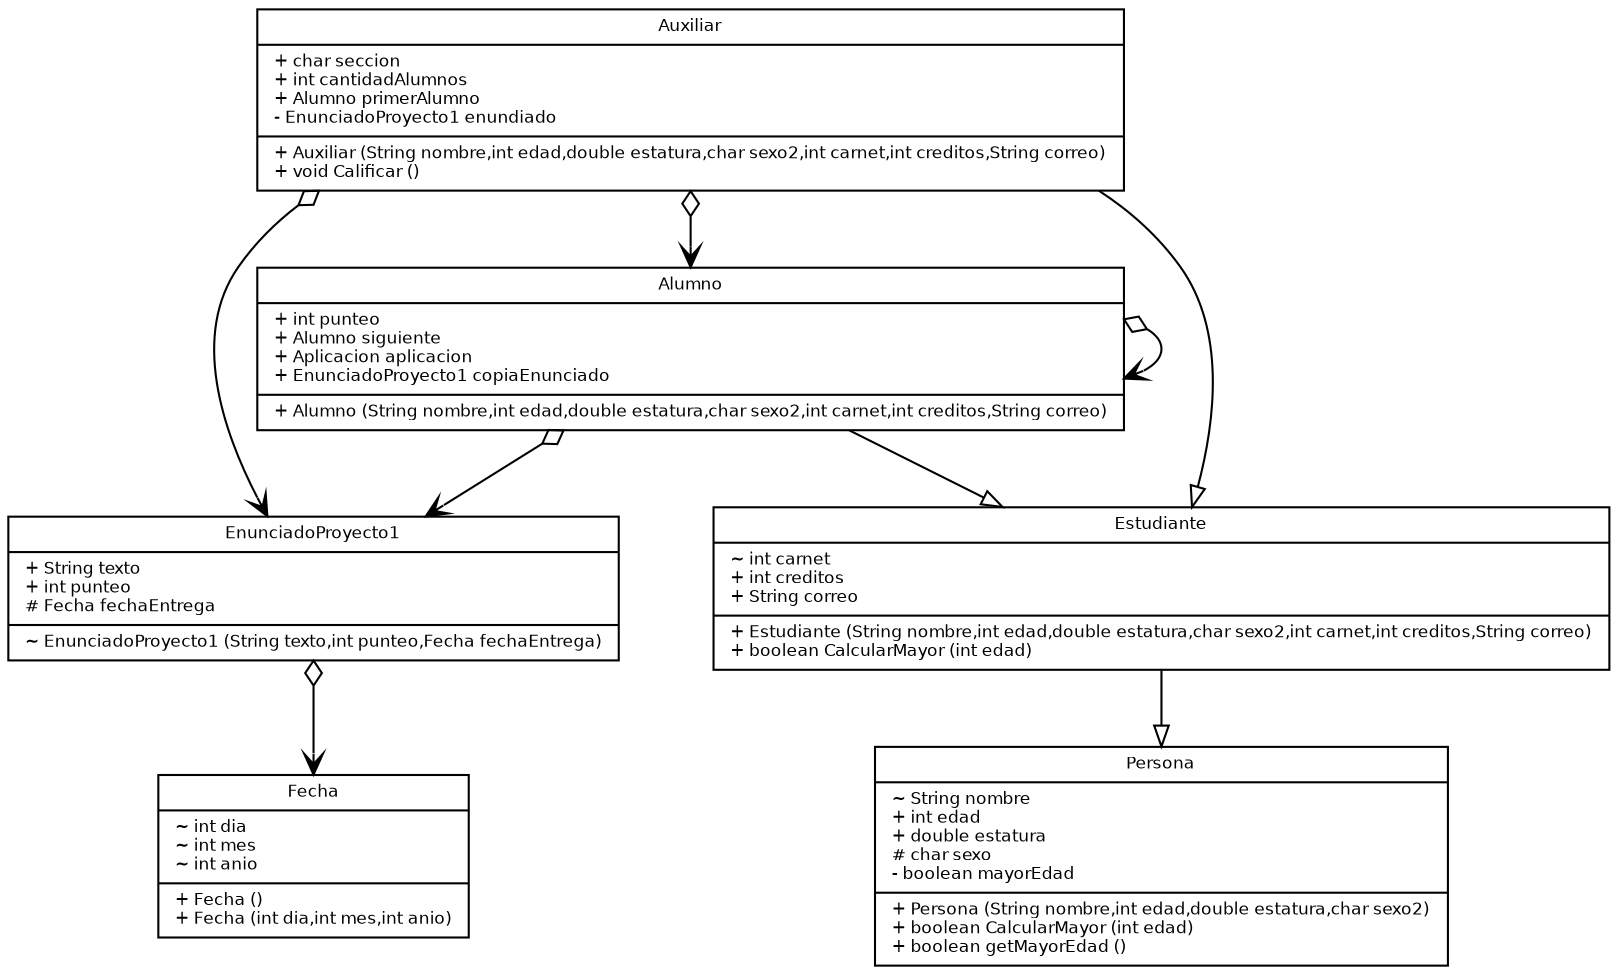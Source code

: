 digraph G{
fontname = "Bitstream Vera Sans" 
fontsize = 9 
node[
fontname = "Bitstream Vera Sans"
fontsize = 8
shape = "record"
]
edge [
fontname = "Bitstream Vera Sans"
fontsize = 8
] 
Alumno[ label = "{Alumno| + int punteo\l+ Alumno siguiente\l+ Aplicacion aplicacion\l+ EnunciadoProyecto1 copiaEnunciado\l| +  Alumno (String nombre,int edad,double estatura,char sexo2,int carnet,int creditos,String correo)\l}" ]
Auxiliar[ label = "{Auxiliar| + char seccion\l+ int cantidadAlumnos\l+ Alumno primerAlumno\l- EnunciadoProyecto1 enundiado\l| +  Auxiliar (String nombre,int edad,double estatura,char sexo2,int carnet,int creditos,String correo)\l+ void Calificar ()\l}" ]
EnunciadoProyecto1[ label = "{EnunciadoProyecto1| + String texto\l+ int punteo\l# Fecha fechaEntrega\l| ~  EnunciadoProyecto1 (String texto,int punteo,Fecha fechaEntrega)\l}" ]
Estudiante[ label = "{Estudiante| ~ int carnet\l+ int creditos\l+ String correo\l| +  Estudiante (String nombre,int edad,double estatura,char sexo2,int carnet,int creditos,String correo)\l+ boolean CalcularMayor (int edad)\l}" ]
Fecha[ label = "{Fecha| ~ int dia\l~ int mes\l~ int anio\l| +  Fecha ()\l+  Fecha (int dia,int mes,int anio)\l}" ]
Persona[ label = "{Persona| ~ String nombre\l+ int edad\l+ double estatura\l# char sexo\l- boolean mayorEdad\l| +  Persona (String nombre,int edad,double estatura,char sexo2)\l+ boolean CalcularMayor (int edad)\l+ boolean getMayorEdad ()\l}" ]
Alumno->Estudiante [dir=forward arrowhead="empty"]Alumno->Alumno
 [dir=both arrowhead="vee" arrowtail="ediamond"]
Alumno->EnunciadoProyecto1
 [dir=both arrowhead="vee" arrowtail="ediamond"]

Auxiliar->Estudiante [dir=forward arrowhead="empty"]Auxiliar->Alumno
 [dir=both arrowhead="vee" arrowtail="ediamond"]
Auxiliar->EnunciadoProyecto1
 [dir=both arrowhead="vee" arrowtail="ediamond"]

EnunciadoProyecto1->Fecha
 [dir=both arrowhead="vee" arrowtail="ediamond"]

Estudiante->Persona [dir=forward arrowhead="empty"]


}
